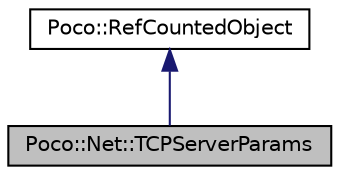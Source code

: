 digraph "Poco::Net::TCPServerParams"
{
 // LATEX_PDF_SIZE
  edge [fontname="Helvetica",fontsize="10",labelfontname="Helvetica",labelfontsize="10"];
  node [fontname="Helvetica",fontsize="10",shape=record];
  Node1 [label="Poco::Net::TCPServerParams",height=0.2,width=0.4,color="black", fillcolor="grey75", style="filled", fontcolor="black",tooltip=" "];
  Node2 -> Node1 [dir="back",color="midnightblue",fontsize="10",style="solid",fontname="Helvetica"];
  Node2 [label="Poco::RefCountedObject",height=0.2,width=0.4,color="black", fillcolor="white", style="filled",URL="$classPoco_1_1RefCountedObject.html",tooltip=" "];
}
